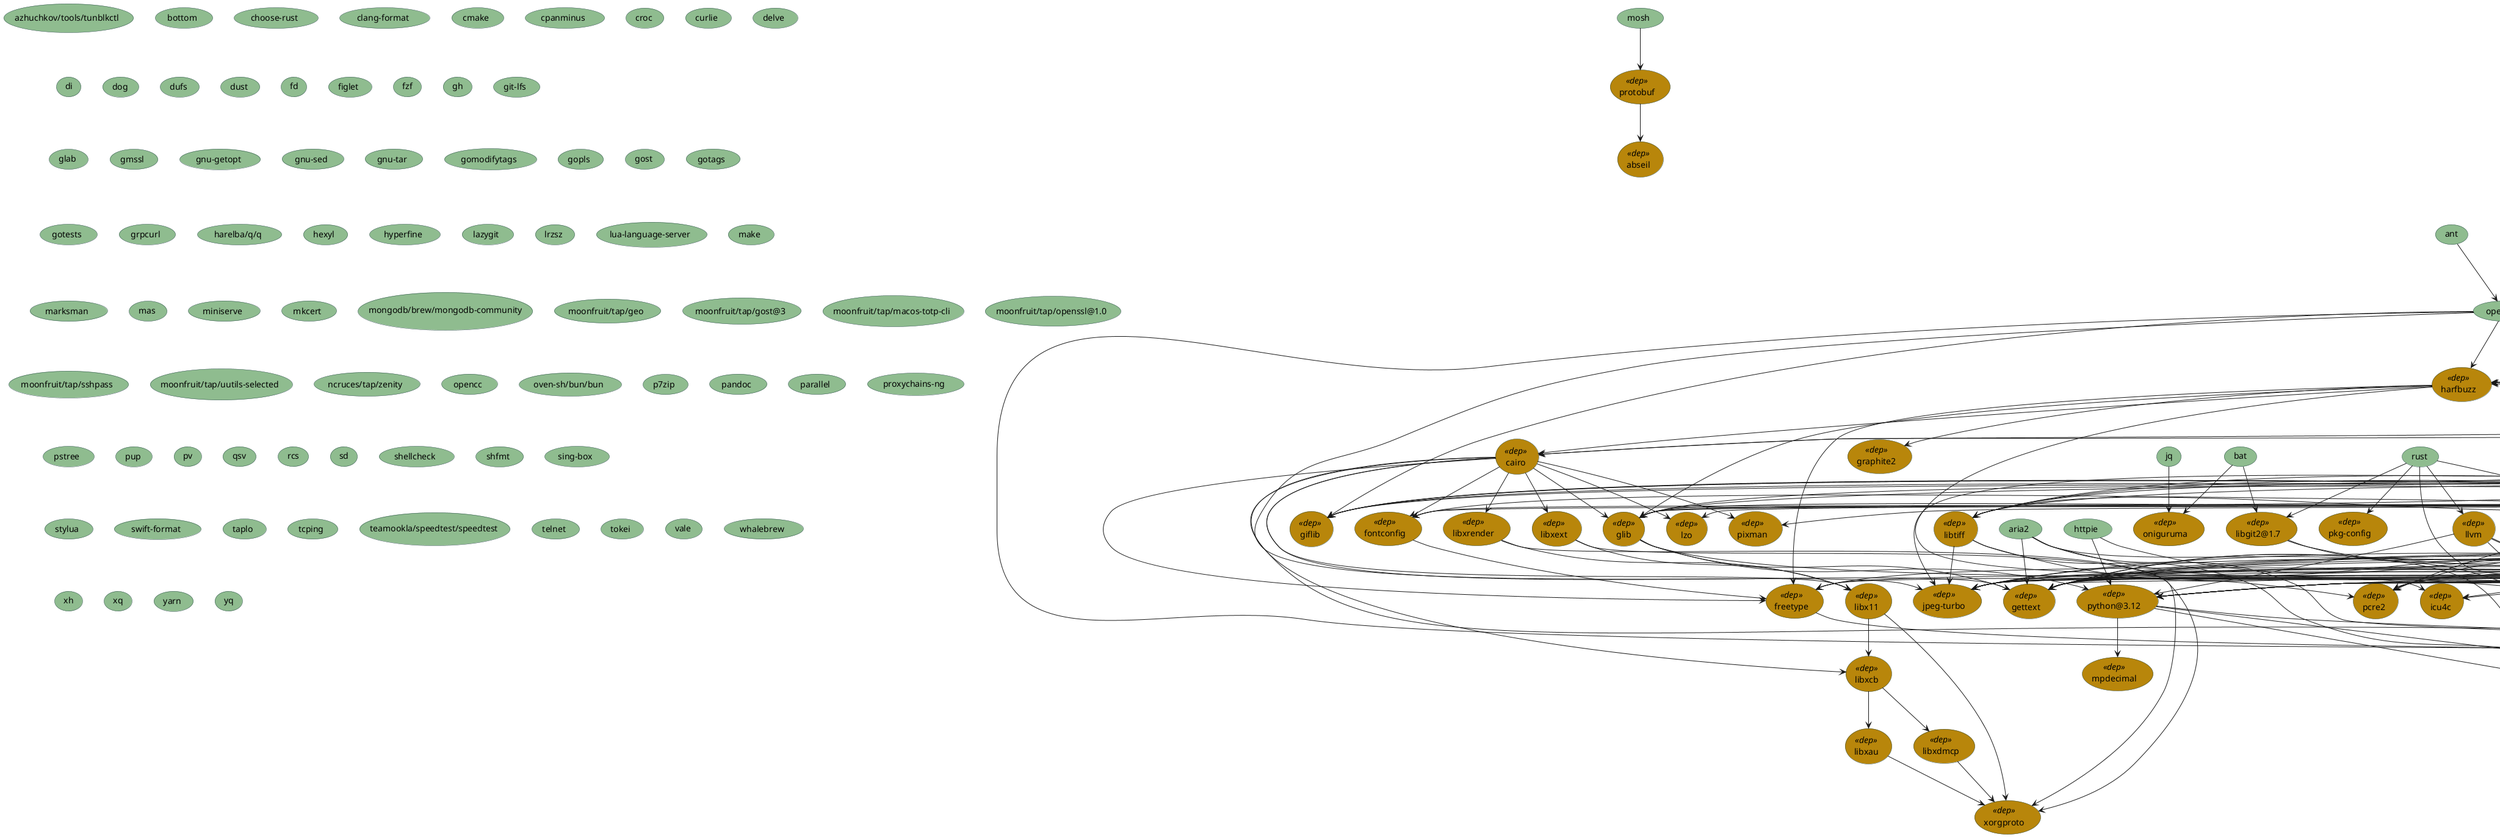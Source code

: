 @startuml homebrew
skinparam usecase {
    BorderColor DarkSlateGray
    BackgroundColor DarkSeaGreen
    BackgroundColor<< req >> ForestGreen
    BackgroundColor<< dep >> DarkGoldenRod
}
(abseil) << dep >>
(ant)
(ant)-->(openjdk)
(aom) << dep >>
(aom)-->(jpeg-xl)
(aom)-->(libvmaf)
(apr) << dep >>
(apr-util) << dep >>
(apr-util)-->(apr)
(apr-util)-->(openssl@3)
(aria2)
(aria2)-->(gettext)
(aria2)-->(libssh2)
(aria2)-->(openssl@3)
(aria2)-->(sqlite)
(autojump)
(autojump)-->(python@3.12)
(azhuchkov/tools/tunblkctl)
(bash)
(bash-completion@2)
(bash-completion@2)-->(bash)
(bash-language-server)
(bash-language-server)-->(node)
(bat)
(bat)-->(libgit2@1.7)
(bat)-->(oniguruma)
(bfg)
(bfg)-->(openjdk)
(black)
(black)-->(python@3.12)
(bottom)
(brotli) << dep >>
(c-ares) << dep >>
(ca-certificates) << dep >>
(cairo) << dep >>
(cairo)-->(fontconfig)
(cairo)-->(freetype)
(cairo)-->(gettext)
(cairo)-->(glib)
(cairo)-->(libpng)
(cairo)-->(libx11)
(cairo)-->(libxcb)
(cairo)-->(libxext)
(cairo)-->(libxrender)
(cairo)-->(lzo)
(cairo)-->(pixman)
(capstone) << dep >>
(certifi) << dep >>
(certifi)-->(ca-certificates)
(choose-rust)
(clang-format)
(cmake)
(codespell)
(codespell)-->(python@3.12)
(colima)
(colima)-->(lima)
(cpanminus)
(croc)
(curl)
(curl)-->(brotli)
(curl)-->(libidn2)
(curl)-->(libnghttp2)
(curl)-->(libssh2)
(curl)-->(openssl@3)
(curl)-->(rtmpdump)
(curl)-->(zstd)
(curlie)
(delve)
(deno)
(deno)-->(sqlite)
(di)
(direnv)
(direnv)-->(bash)
(dog)
(dtc) << dep >>
(dufs)
(dust)
(eza)
(eza)-->(libgit2)
(fd)
(fdupes)
(fdupes)-->(pcre2)
(figlet)
(file-formula)
(file-formula)-->(libmagic)
(flake8)
(flake8)-->(python@3.12)
(fontconfig) << dep >>
(fontconfig)-->(freetype)
(fossil)
(fossil)-->(openssl@3)
(freetype) << dep >>
(freetype)-->(libpng)
(fribidi) << dep >>
(fzf)
(gawk)
(gawk)-->(gettext)
(gawk)-->(gmp)
(gawk)-->(mpfr)
(gawk)-->(readline)
(gd) << dep >>
(gd)-->(fontconfig)
(gd)-->(freetype)
(gd)-->(jpeg-turbo)
(gd)-->(libavif)
(gd)-->(libpng)
(gd)-->(libtiff)
(gd)-->(webp)
(gdk-pixbuf) << dep >>
(gdk-pixbuf)-->(gettext)
(gdk-pixbuf)-->(glib)
(gdk-pixbuf)-->(jpeg-turbo)
(gdk-pixbuf)-->(libpng)
(gdk-pixbuf)-->(libtiff)
(gettext) << dep >>
(gh)
(giflib) << dep >>
(git)
(git)-->(gettext)
(git)-->(pcre2)
(git-lfs)
(git-secret)
(git-secret)-->(gawk)
(git-secret)-->(gnupg)
(git-svn)
(git-svn)-->(git)
(git-svn)-->(subversion)
(glab)
(glib) << dep >>
(glib)-->(gettext)
(glib)-->(pcre2)
(glib)-->(python@3.12)
(gmp) << dep >>
(gmssl)
(gnu-getopt)
(gnu-sed)
(gnu-tar)
(gnupg)
(gnupg)-->(gettext)
(gnupg)-->(gnutls)
(gnupg)-->(libassuan)
(gnupg)-->(libgcrypt)
(gnupg)-->(libgpg-error)
(gnupg)-->(libksba)
(gnupg)-->(libusb)
(gnupg)-->(npth)
(gnupg)-->(pinentry)
(gnupg)-->(readline)
(gnutls) << dep >>
(gnutls)-->(ca-certificates)
(gnutls)-->(gmp)
(gnutls)-->(libidn2)
(gnutls)-->(libtasn1)
(gnutls)-->(libunistring)
(gnutls)-->(nettle)
(gnutls)-->(p11-kit)
(gnutls)-->(unbound)
(go)
(gomodifytags)
(gopls)
(gost)
(gotags)
(gotests)
(gradle)
(gradle)-->(openjdk)
(graphite2) << dep >>
(graphviz) << dep >>
(graphviz)-->(gd)
(graphviz)-->(gts)
(graphviz)-->(libpng)
(graphviz)-->(librsvg)
(graphviz)-->(libtool)
(graphviz)-->(pango)
(grpcurl)
(gts) << dep >>
(gts)-->(gettext)
(gts)-->(glib)
(gts)-->(netpbm)
(harelba/q/q)
(harfbuzz) << dep >>
(harfbuzz)-->(cairo)
(harfbuzz)-->(freetype)
(harfbuzz)-->(glib)
(harfbuzz)-->(graphite2)
(harfbuzz)-->(icu4c)
(hazelcast/hz/hazelcast)
(hazelcast/hz/hazelcast)-->(openjdk@21)
(hazelcast/hz/hazelcast-management-center)
(hazelcast/hz/hazelcast-management-center)-->(openjdk@21)
(hexyl)
(highway) << dep >>
(htop)
(htop)-->(ncurses)
(httpie)
(httpie)-->(certifi)
(httpie)-->(python@3.12)
(hyperfine)
(icu4c) << dep >>
(imath) << dep >>
(iperf3)
(iperf3)-->(openssl@3)
(ipython)
(ipython)-->(python@3.12)
(jasper) << dep >>
(jasper)-->(jpeg-turbo)
(jdtls)
(jdtls)-->(openjdk)
(jdtls)-->(python@3.12)
(jpeg-turbo) << dep >>
(jpeg-xl) << dep >>
(jpeg-xl)-->(brotli)
(jpeg-xl)-->(giflib)
(jpeg-xl)-->(highway)
(jpeg-xl)-->(imath)
(jpeg-xl)-->(jpeg-turbo)
(jpeg-xl)-->(libpng)
(jpeg-xl)-->(little-cms2)
(jpeg-xl)-->(openexr)
(jpeg-xl)-->(webp)
(jq)
(jq)-->(oniguruma)
(krb5) << dep >>
(krb5)-->(openssl@3)
(lazygit)
(libassuan) << dep >>
(libassuan)-->(libgpg-error)
(libavif) << dep >>
(libavif)-->(aom)
(libavif)-->(jpeg-turbo)
(libavif)-->(libpng)
(libcbor) << dep >>
(libevent) << dep >>
(libevent)-->(openssl@3)
(libfido2) << dep >>
(libfido2)-->(libcbor)
(libfido2)-->(openssl@3)
(libgcrypt) << dep >>
(libgcrypt)-->(libgpg-error)
(libgit2) << dep >>
(libgit2)-->(libssh2)
(libgit2)-->(openssl@3)
(libgit2@1.7) << dep >>
(libgit2@1.7)-->(libssh2)
(libgit2@1.7)-->(openssl@3)
(libgpg-error) << dep >>
(libgpg-error)-->(gettext)
(libidn2) << dep >>
(libidn2)-->(gettext)
(libidn2)-->(libunistring)
(libksba) << dep >>
(libksba)-->(libgpg-error)
(liblinear) << dep >>
(libmagic) << dep >>
(libnghttp2) << dep >>
(libpng) << dep >>
(librsvg) << dep >>
(librsvg)-->(cairo)
(librsvg)-->(fontconfig)
(librsvg)-->(freetype)
(librsvg)-->(gdk-pixbuf)
(librsvg)-->(gettext)
(librsvg)-->(glib)
(librsvg)-->(harfbuzz)
(librsvg)-->(libpng)
(librsvg)-->(pango)
(libslirp) << dep >>
(libslirp)-->(glib)
(libssh) << dep >>
(libssh)-->(openssl@3)
(libssh2) << dep >>
(libssh2)-->(openssl@3)
(libtasn1) << dep >>
(libtiff) << dep >>
(libtiff)-->(jpeg-turbo)
(libtiff)-->(xz)
(libtiff)-->(zstd)
(libtool) << dep >>
(libtool)-->(m4)
(libunistring) << dep >>
(libusb) << dep >>
(libuv) << dep >>
(libvmaf) << dep >>
(libvterm) << dep >>
(libx11) << dep >>
(libx11)-->(libxcb)
(libx11)-->(xorgproto)
(libxau) << dep >>
(libxau)-->(xorgproto)
(libxcb) << dep >>
(libxcb)-->(libxau)
(libxcb)-->(libxdmcp)
(libxdmcp) << dep >>
(libxdmcp)-->(xorgproto)
(libxext) << dep >>
(libxext)-->(libx11)
(libxext)-->(xorgproto)
(libxrender) << dep >>
(libxrender)-->(libx11)
(libxrender)-->(xorgproto)
(libyaml) << dep >>
(lima) << dep >>
(lima)-->(qemu)
(little-cms2) << dep >>
(little-cms2)-->(jpeg-turbo)
(little-cms2)-->(libtiff)
(llvm) << dep >>
(llvm)-->(python@3.12)
(llvm)-->(xz)
(llvm)-->(z3)
(llvm)-->(zstd)
(lpeg) << dep >>
(lrzsz)
(lua)
(lua-language-server)
(luacheck)
(luacheck)-->(lua)
(luajit) << dep >>
(luv) << dep >>
(luv)-->(libuv)
(lz4) << dep >>
(lzo) << dep >>
(m4) << dep >>
(make)
(marksman)
(mas)
(maven)
(maven)-->(openjdk)
(miniserve)
(mkcert)
(mongodb/brew/mongodb-community)
(moonfruit/tap/geo)
(moonfruit/tap/gost@3)
(moonfruit/tap/impl)
(moonfruit/tap/impl)-->(go)
(moonfruit/tap/macos-totp-cli)
(moonfruit/tap/openssl@1.0)
(moonfruit/tap/sshpass)
(moonfruit/tap/tongsuo) << dep >>
(moonfruit/tap/tscurl)
(moonfruit/tap/tscurl)-->(brotli)
(moonfruit/tap/tscurl)-->(libnghttp2)
(moonfruit/tap/tscurl)-->(moonfruit/tap/tongsuo)
(moonfruit/tap/tscurl)-->(zstd)
(moonfruit/tap/uutils-selected)
(moonfruit/tap/wlp-webprofile8)
(moonfruit/tap/wlp-webprofile8)-->(openjdk)
(mosh)
(mosh)-->(protobuf)
(mpdecimal) << dep >>
(mpfr) << dep >>
(mpfr)-->(gmp)
(msgpack) << dep >>
(mysql-client)
(mysql-client)-->(libevent)
(mysql-client)-->(libfido2)
(mysql-client)-->(openssl@3)
(mysql-client)-->(zlib)
(mysql-client)-->(zstd)
(ncdu)
(ncdu)-->(ncurses)
(ncruces/tap/zenity)
(ncurses) << dep >>
(neovide)
(neovide)-->(neovim)
(neovim)
(neovim)-->(gettext)
(neovim)-->(libuv)
(neovim)-->(libvterm)
(neovim)-->(lpeg)
(neovim)-->(luajit)
(neovim)-->(luv)
(neovim)-->(msgpack)
(neovim)-->(tree-sitter)
(neovim)-->(unibilium)
(netpbm) << dep >>
(netpbm)-->(jasper)
(netpbm)-->(jpeg-turbo)
(netpbm)-->(libpng)
(netpbm)-->(libtiff)
(nettle) << dep >>
(nettle)-->(gmp)
(nmap)
(nmap)-->(liblinear)
(nmap)-->(libssh2)
(nmap)-->(lua)
(nmap)-->(openssl@3)
(nmap)-->(pcre2)
(node)
(node)-->(brotli)
(node)-->(c-ares)
(node)-->(icu4c)
(node)-->(libnghttp2)
(node)-->(libuv)
(node)-->(openssl@3)
(npth) << dep >>
(oniguruma) << dep >>
(opencc)
(openexr) << dep >>
(openexr)-->(imath)
(openjdk)
(openjdk)-->(giflib)
(openjdk)-->(harfbuzz)
(openjdk)-->(jpeg-turbo)
(openjdk)-->(libpng)
(openjdk)-->(little-cms2)
(openjdk@11)
(openjdk@11)-->(giflib)
(openjdk@11)-->(harfbuzz)
(openjdk@11)-->(jpeg-turbo)
(openjdk@11)-->(libpng)
(openjdk@11)-->(little-cms2)
(openjdk@17)
(openjdk@17)-->(giflib)
(openjdk@17)-->(harfbuzz)
(openjdk@17)-->(jpeg-turbo)
(openjdk@17)-->(libpng)
(openjdk@17)-->(little-cms2)
(openjdk@21)
(openjdk@21)-->(giflib)
(openjdk@21)-->(harfbuzz)
(openjdk@21)-->(jpeg-turbo)
(openjdk@21)-->(libpng)
(openjdk@21)-->(little-cms2)
(openssl@3) << dep >>
(openssl@3)-->(ca-certificates)
(oven-sh/bun/bun)
(p11-kit) << dep >>
(p11-kit)-->(ca-certificates)
(p11-kit)-->(libtasn1)
(p7zip)
(pandoc)
(pango) << dep >>
(pango)-->(cairo)
(pango)-->(fontconfig)
(pango)-->(freetype)
(pango)-->(fribidi)
(pango)-->(glib)
(pango)-->(harfbuzz)
(parallel)
(pcre) << dep >>
(pcre2) << dep >>
(pigz)
(pigz)-->(zopfli)
(pinentry) << dep >>
(pinentry)-->(libassuan)
(pinentry)-->(libgpg-error)
(pinentry-mac)
(pinentry-mac)-->(gettext)
(pinentry-mac)-->(libassuan)
(pipgrip)
(pipgrip)-->(python@3.12)
(pixman) << dep >>
(pkg-config) << dep >>
(plantuml)
(plantuml)-->(graphviz)
(plantuml)-->(openjdk)
(popt) << dep >>
(postgresql@16)
(postgresql@16)-->(gettext)
(postgresql@16)-->(icu4c)
(postgresql@16)-->(krb5)
(postgresql@16)-->(lz4)
(postgresql@16)-->(openssl@3)
(postgresql@16)-->(readline)
(postgresql@16)-->(zstd)
(prettier)
(prettier)-->(node)
(protobuf) << dep >>
(protobuf)-->(abseil)
(proxychains-ng)
(pstree)
(pup)
(pv)
(pyright)
(pyright)-->(node)
(python@3.12) << dep >>
(python@3.12)-->(mpdecimal)
(python@3.12)-->(openssl@3)
(python@3.12)-->(sqlite)
(python@3.12)-->(xz)
(qemu) << dep >>
(qemu)-->(capstone)
(qemu)-->(dtc)
(qemu)-->(glib)
(qemu)-->(gnutls)
(qemu)-->(jpeg-turbo)
(qemu)-->(libpng)
(qemu)-->(libslirp)
(qemu)-->(libssh)
(qemu)-->(libusb)
(qemu)-->(lzo)
(qemu)-->(ncurses)
(qemu)-->(nettle)
(qemu)-->(pixman)
(qemu)-->(snappy)
(qemu)-->(vde)
(qemu)-->(zstd)
(qsv)
(rcs)
(readline) << dep >>
(redis)
(redis)-->(openssl@3)
(ripgrep)
(ripgrep)-->(pcre2)
(rlwrap)
(rlwrap)-->(readline)
(rsync)
(rsync)-->(lz4)
(rsync)-->(openssl@3)
(rsync)-->(popt)
(rsync)-->(xxhash)
(rsync)-->(zstd)
(rtmpdump) << dep >>
(rtmpdump)-->(openssl@3)
(ruby)
(ruby)-->(libyaml)
(ruby)-->(openssl@3)
(rust)
(rust)-->(libgit2@1.7)
(rust)-->(libssh2)
(rust)-->(llvm)
(rust)-->(openssl@3)
(rust)-->(pkg-config)
(sd)
(shellcheck)
(shfmt)
(sing-box)
(snappy) << dep >>
(sqlite) << dep >>
(sqlite)-->(readline)
(staticcheck)
(staticcheck)-->(go)
(stylua)
(subversion)
(subversion)-->(apr)
(subversion)-->(apr-util)
(subversion)-->(gettext)
(subversion)-->(lz4)
(subversion)-->(openssl@3)
(subversion)-->(utf8proc)
(swift-format)
(tailwindcss-language-server)
(tailwindcss-language-server)-->(node)
(taplo)
(tcping)
(teamookla/speedtest/speedtest)
(telnet)
(testssl)
(testssl)-->(openssl@3)
(tmux)
(tmux)-->(libevent)
(tmux)-->(ncurses)
(tmux)-->(utf8proc)
(tokei)
(tomcat-native)
(tomcat-native)-->(apr)
(tomcat-native)-->(openjdk)
(tomcat-native)-->(openssl@3)
(tomcat@9)
(tomcat@9)-->(openjdk)
(tree-sitter) << dep >>
(typescript)
(typescript)-->(node)
(typescript-language-server)
(typescript-language-server)-->(node)
(typescript-language-server)-->(typescript)
(ugrep)
(ugrep)-->(brotli)
(ugrep)-->(lz4)
(ugrep)-->(pcre2)
(ugrep)-->(xz)
(ugrep)-->(zstd)
(unbound) << dep >>
(unbound)-->(libevent)
(unbound)-->(libnghttp2)
(unbound)-->(openssl@3)
(unibilium) << dep >>
(utf8proc) << dep >>
(vale)
(vde) << dep >>
(vscode-langservers-extracted)
(vscode-langservers-extracted)-->(node)
(webp) << dep >>
(webp)-->(giflib)
(webp)-->(jpeg-turbo)
(webp)-->(libpng)
(webp)-->(libtiff)
(wget)
(wget)-->(gettext)
(wget)-->(libidn2)
(wget)-->(libunistring)
(wget)-->(openssl@3)
(whalebrew)
(xh)
(xorgproto) << dep >>
(xq)
(xxhash) << dep >>
(xz) << dep >>
(yaml-language-server)
(yaml-language-server)-->(node)
(yarn)
(you-get)
(you-get)-->(python@3.12)
(you-get)-->(rtmpdump)
(yq)
(yt-dlp)
(yt-dlp)-->(certifi)
(yt-dlp)-->(python@3.12)
(z3) << dep >>
(zlib) << dep >>
(zopfli) << dep >>
(zsh)
(zsh)-->(ncurses)
(zsh)-->(pcre)
(zstd) << dep >>
(zstd)-->(lz4)
(zstd)-->(xz)
@enduml
